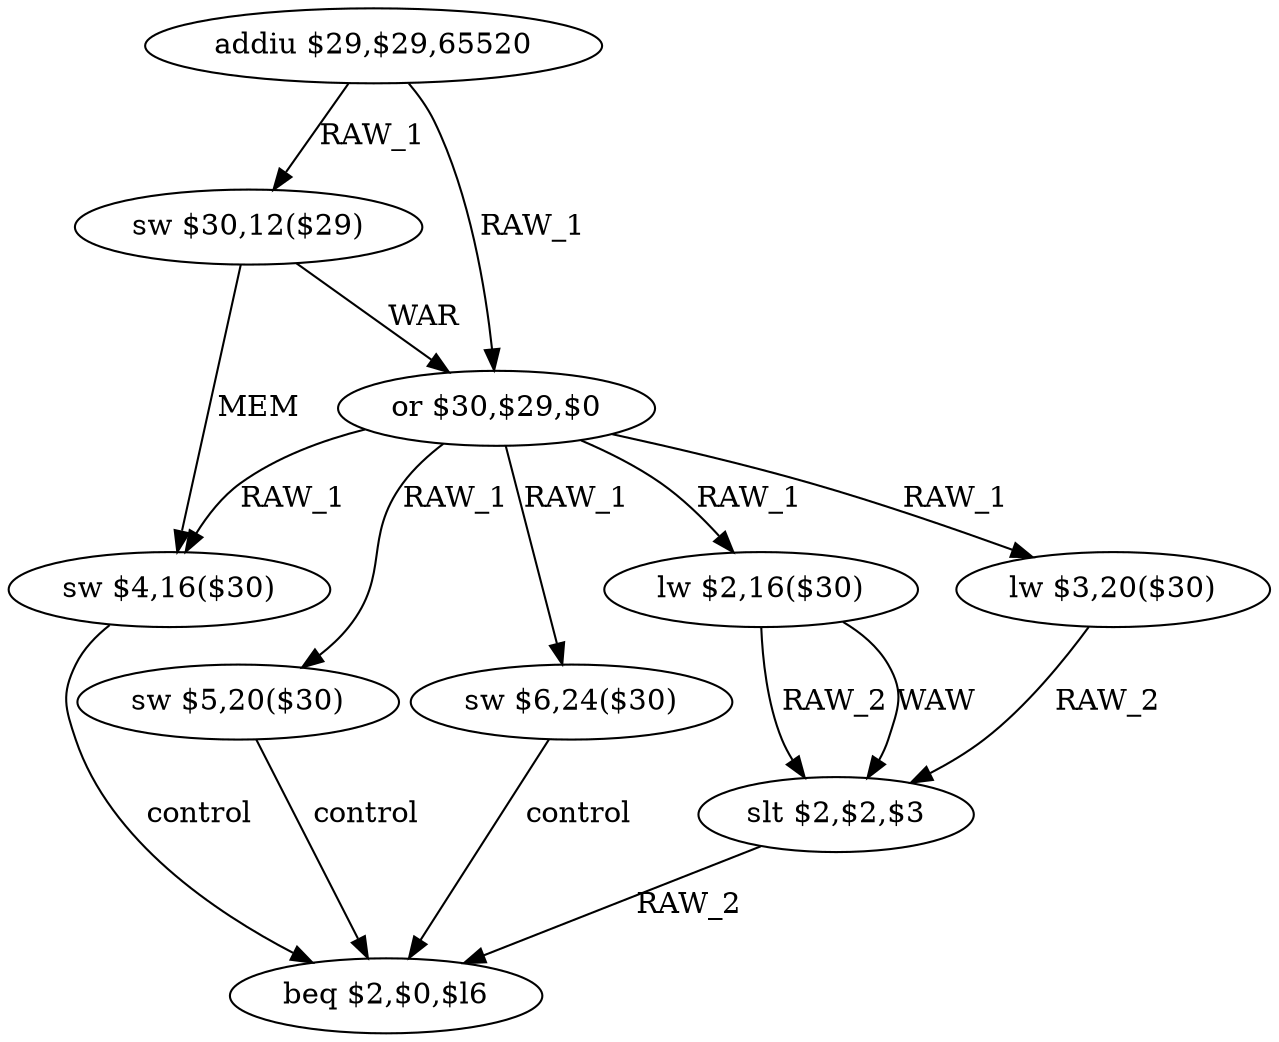 digraph G1 {
node [shape = ellipse];
i0 [label = "addiu $29,$29,65520"] ;
i0 ->  i1 [label= "RAW_1"];
i0 ->  i2 [label= "RAW_1"];
i1 [label = "sw $30,12($29)"] ;
i1 ->  i2 [label= "WAR"];
i1 ->  i3 [label= "MEM"];
i2 [label = "or $30,$29,$0"] ;
i2 ->  i3 [label= "RAW_1"];
i2 ->  i4 [label= "RAW_1"];
i2 ->  i5 [label= "RAW_1"];
i2 ->  i6 [label= "RAW_1"];
i2 ->  i7 [label= "RAW_1"];
i3 [label = "sw $4,16($30)"] ;
i3 ->  i9 [label= "control"];
i9 [label = "beq $2,$0,$l6"] ;
i4 [label = "sw $5,20($30)"] ;
i4 ->  i9 [label= "control"];
i5 [label = "sw $6,24($30)"] ;
i5 ->  i9 [label= "control"];
i6 [label = "lw $2,16($30)"] ;
i6 ->  i8 [label= "RAW_2"];
i6 ->  i8 [label= "WAW"];
i8 [label = "slt $2,$2,$3"] ;
i8 ->  i9 [label= "RAW_2"];
i7 [label = "lw $3,20($30)"] ;
i7 ->  i8 [label= "RAW_2"];
}
